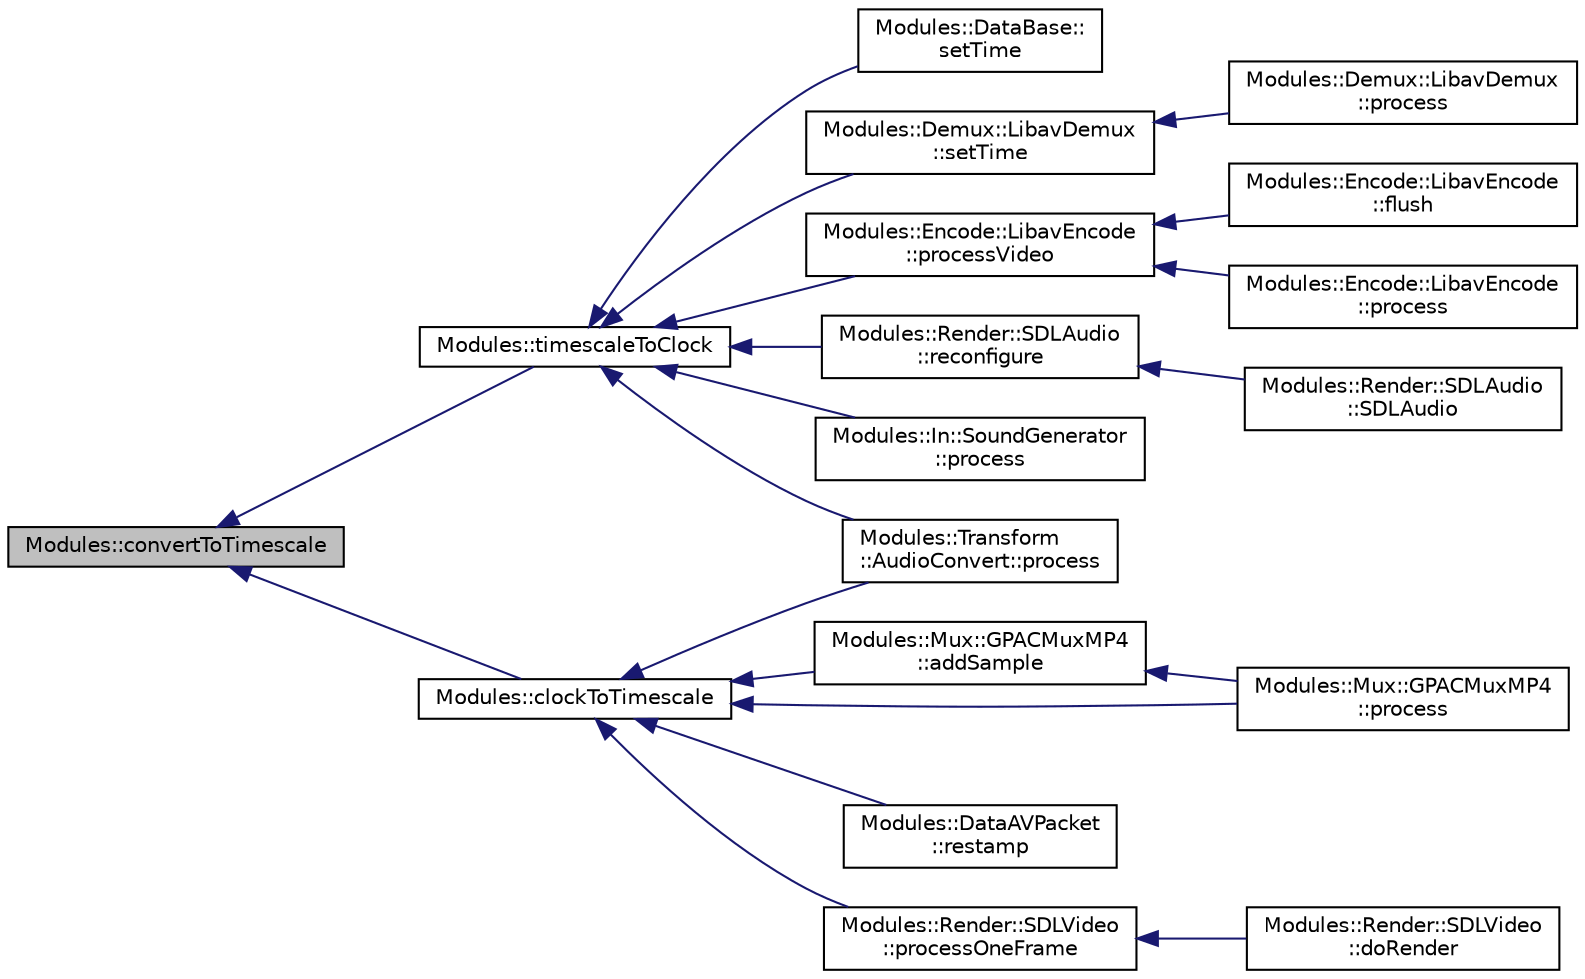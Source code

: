 digraph "Modules::convertToTimescale"
{
 // INTERACTIVE_SVG=YES
  edge [fontname="Helvetica",fontsize="10",labelfontname="Helvetica",labelfontsize="10"];
  node [fontname="Helvetica",fontsize="10",shape=record];
  rankdir="LR";
  Node1 [label="Modules::convertToTimescale",height=0.2,width=0.4,color="black", fillcolor="grey75", style="filled", fontcolor="black"];
  Node1 -> Node2 [dir="back",color="midnightblue",fontsize="10",style="solid",fontname="Helvetica"];
  Node2 [label="Modules::timescaleToClock",height=0.2,width=0.4,color="black", fillcolor="white", style="filled",URL="$namespace_modules.html#a74c0641888783a1f3478e578647e7058"];
  Node2 -> Node3 [dir="back",color="midnightblue",fontsize="10",style="solid",fontname="Helvetica"];
  Node3 [label="Modules::Transform\l::AudioConvert::process",height=0.2,width=0.4,color="black", fillcolor="white", style="filled",URL="$class_modules_1_1_transform_1_1_audio_convert.html#a8193326c3bf3b7cdce8e740f521b1065"];
  Node2 -> Node4 [dir="back",color="midnightblue",fontsize="10",style="solid",fontname="Helvetica"];
  Node4 [label="Modules::DataBase::\lsetTime",height=0.2,width=0.4,color="black", fillcolor="white", style="filled",URL="$class_modules_1_1_data_base.html#ac3a0915a20d683165b92bcd6772d8eab"];
  Node2 -> Node5 [dir="back",color="midnightblue",fontsize="10",style="solid",fontname="Helvetica"];
  Node5 [label="Modules::Demux::LibavDemux\l::setTime",height=0.2,width=0.4,color="black", fillcolor="white", style="filled",URL="$class_modules_1_1_demux_1_1_libav_demux.html#a8af8f5a46ddeb2e92d1491ea008e833a"];
  Node5 -> Node6 [dir="back",color="midnightblue",fontsize="10",style="solid",fontname="Helvetica"];
  Node6 [label="Modules::Demux::LibavDemux\l::process",height=0.2,width=0.4,color="black", fillcolor="white", style="filled",URL="$class_modules_1_1_demux_1_1_libav_demux.html#a754cc192eef52dbbd1e2cd2bc3232242"];
  Node2 -> Node7 [dir="back",color="midnightblue",fontsize="10",style="solid",fontname="Helvetica"];
  Node7 [label="Modules::Encode::LibavEncode\l::processVideo",height=0.2,width=0.4,color="black", fillcolor="white", style="filled",URL="$class_modules_1_1_encode_1_1_libav_encode.html#aa403370c2299223e14a266e60bb3c3c8"];
  Node7 -> Node8 [dir="back",color="midnightblue",fontsize="10",style="solid",fontname="Helvetica"];
  Node8 [label="Modules::Encode::LibavEncode\l::flush",height=0.2,width=0.4,color="black", fillcolor="white", style="filled",URL="$class_modules_1_1_encode_1_1_libav_encode.html#a4dfdf8512d03a74def3125c536b523fd"];
  Node7 -> Node9 [dir="back",color="midnightblue",fontsize="10",style="solid",fontname="Helvetica"];
  Node9 [label="Modules::Encode::LibavEncode\l::process",height=0.2,width=0.4,color="black", fillcolor="white", style="filled",URL="$class_modules_1_1_encode_1_1_libav_encode.html#ab841a579d99a52c73c05f4370b0d5765"];
  Node2 -> Node10 [dir="back",color="midnightblue",fontsize="10",style="solid",fontname="Helvetica"];
  Node10 [label="Modules::Render::SDLAudio\l::reconfigure",height=0.2,width=0.4,color="black", fillcolor="white", style="filled",URL="$class_modules_1_1_render_1_1_s_d_l_audio.html#ac0f1338899d804a683faee819374374c"];
  Node10 -> Node11 [dir="back",color="midnightblue",fontsize="10",style="solid",fontname="Helvetica"];
  Node11 [label="Modules::Render::SDLAudio\l::SDLAudio",height=0.2,width=0.4,color="black", fillcolor="white", style="filled",URL="$class_modules_1_1_render_1_1_s_d_l_audio.html#ad899ba30efaf0021c42140adc843a870"];
  Node2 -> Node12 [dir="back",color="midnightblue",fontsize="10",style="solid",fontname="Helvetica"];
  Node12 [label="Modules::In::SoundGenerator\l::process",height=0.2,width=0.4,color="black", fillcolor="white", style="filled",URL="$class_modules_1_1_in_1_1_sound_generator.html#a45456674c6189f634b52f1d841cd2d75"];
  Node1 -> Node13 [dir="back",color="midnightblue",fontsize="10",style="solid",fontname="Helvetica"];
  Node13 [label="Modules::clockToTimescale",height=0.2,width=0.4,color="black", fillcolor="white", style="filled",URL="$namespace_modules.html#a9498c5e19c9f996d8da58ea1758b799e"];
  Node13 -> Node3 [dir="back",color="midnightblue",fontsize="10",style="solid",fontname="Helvetica"];
  Node13 -> Node14 [dir="back",color="midnightblue",fontsize="10",style="solid",fontname="Helvetica"];
  Node14 [label="Modules::Mux::GPACMuxMP4\l::addSample",height=0.2,width=0.4,color="black", fillcolor="white", style="filled",URL="$class_modules_1_1_mux_1_1_g_p_a_c_mux_m_p4.html#a8ba26cf465902e0877eb48d57d0f5ecf"];
  Node14 -> Node15 [dir="back",color="midnightblue",fontsize="10",style="solid",fontname="Helvetica"];
  Node15 [label="Modules::Mux::GPACMuxMP4\l::process",height=0.2,width=0.4,color="black", fillcolor="white", style="filled",URL="$class_modules_1_1_mux_1_1_g_p_a_c_mux_m_p4.html#a431fa6ecb498b8bb22082c5fa86f2bf9"];
  Node13 -> Node15 [dir="back",color="midnightblue",fontsize="10",style="solid",fontname="Helvetica"];
  Node13 -> Node16 [dir="back",color="midnightblue",fontsize="10",style="solid",fontname="Helvetica"];
  Node16 [label="Modules::DataAVPacket\l::restamp",height=0.2,width=0.4,color="black", fillcolor="white", style="filled",URL="$class_modules_1_1_data_a_v_packet.html#a86503924884cc090827f866658dece42"];
  Node13 -> Node17 [dir="back",color="midnightblue",fontsize="10",style="solid",fontname="Helvetica"];
  Node17 [label="Modules::Render::SDLVideo\l::processOneFrame",height=0.2,width=0.4,color="black", fillcolor="white", style="filled",URL="$class_modules_1_1_render_1_1_s_d_l_video.html#a82ea5ca6a5d0a22ae5c3ad0c881df8ba"];
  Node17 -> Node18 [dir="back",color="midnightblue",fontsize="10",style="solid",fontname="Helvetica"];
  Node18 [label="Modules::Render::SDLVideo\l::doRender",height=0.2,width=0.4,color="black", fillcolor="white", style="filled",URL="$class_modules_1_1_render_1_1_s_d_l_video.html#ac678428208d348c3d4618c1fd4adf461"];
}
